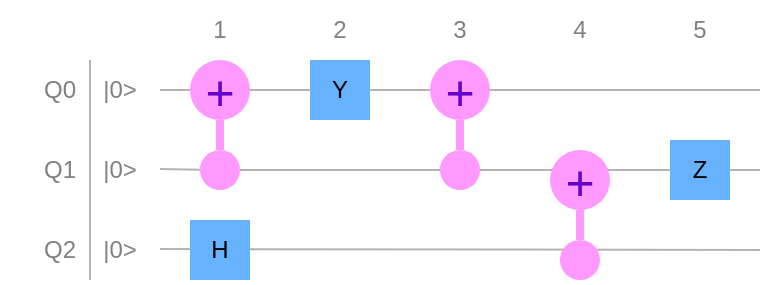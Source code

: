 <mxfile version="21.3.7" type="github">
  <diagram name="第 1 页" id="Vmxaj13QE8DyC58QNTcc">
    <mxGraphModel dx="658" dy="466" grid="1" gridSize="10" guides="1" tooltips="1" connect="1" arrows="1" fold="1" page="1" pageScale="1" pageWidth="827" pageHeight="1169" math="0" shadow="0">
      <root>
        <mxCell id="0" />
        <mxCell id="1" parent="0" />
        <mxCell id="TxSVMWOEbWzB03LnQjsV-1" value="Q0" style="text;html=1;strokeColor=none;fillColor=none;align=center;verticalAlign=middle;whiteSpace=wrap;rounded=0;fontColor=#808080;" vertex="1" parent="1">
          <mxGeometry x="120" y="180" width="60" height="30" as="geometry" />
        </mxCell>
        <mxCell id="TxSVMWOEbWzB03LnQjsV-2" value="Q1" style="text;html=1;strokeColor=none;fillColor=none;align=center;verticalAlign=middle;whiteSpace=wrap;rounded=0;fontColor=#808080;" vertex="1" parent="1">
          <mxGeometry x="120" y="220" width="60" height="30" as="geometry" />
        </mxCell>
        <mxCell id="TxSVMWOEbWzB03LnQjsV-3" value="Q2" style="text;html=1;strokeColor=none;fillColor=none;align=center;verticalAlign=middle;whiteSpace=wrap;rounded=0;fontColor=#808080;" vertex="1" parent="1">
          <mxGeometry x="120" y="260" width="60" height="30" as="geometry" />
        </mxCell>
        <mxCell id="TxSVMWOEbWzB03LnQjsV-4" value="" style="endArrow=none;html=1;rounded=0;strokeColor=#B3B3B3;fontColor=#808080;" edge="1" parent="1" source="TxSVMWOEbWzB03LnQjsV-23">
          <mxGeometry width="50" height="50" relative="1" as="geometry">
            <mxPoint x="200" y="195" as="sourcePoint" />
            <mxPoint x="500" y="195" as="targetPoint" />
          </mxGeometry>
        </mxCell>
        <mxCell id="TxSVMWOEbWzB03LnQjsV-5" value="" style="endArrow=none;html=1;rounded=0;exitX=1;exitY=0.5;exitDx=0;exitDy=0;strokeColor=#B3B3B3;fontColor=#808080;" edge="1" parent="1" source="TxSVMWOEbWzB03LnQjsV-25">
          <mxGeometry width="50" height="50" relative="1" as="geometry">
            <mxPoint x="200" y="234.5" as="sourcePoint" />
            <mxPoint x="500" y="235" as="targetPoint" />
          </mxGeometry>
        </mxCell>
        <mxCell id="TxSVMWOEbWzB03LnQjsV-6" value="" style="endArrow=none;html=1;rounded=0;exitX=1;exitY=0.5;exitDx=0;exitDy=0;strokeColor=#B3B3B3;fontColor=#808080;" edge="1" parent="1">
          <mxGeometry width="50" height="50" relative="1" as="geometry">
            <mxPoint x="200" y="274.5" as="sourcePoint" />
            <mxPoint x="500" y="275" as="targetPoint" />
          </mxGeometry>
        </mxCell>
        <mxCell id="TxSVMWOEbWzB03LnQjsV-7" value="" style="endArrow=none;html=1;rounded=0;entryX=0.75;entryY=0;entryDx=0;entryDy=0;exitX=0.75;exitY=1;exitDx=0;exitDy=0;strokeColor=#B3B3B3;fontColor=#808080;" edge="1" parent="1" source="TxSVMWOEbWzB03LnQjsV-3" target="TxSVMWOEbWzB03LnQjsV-1">
          <mxGeometry width="50" height="50" relative="1" as="geometry">
            <mxPoint x="370" y="370" as="sourcePoint" />
            <mxPoint x="420" y="320" as="targetPoint" />
          </mxGeometry>
        </mxCell>
        <mxCell id="TxSVMWOEbWzB03LnQjsV-8" value="&lt;font&gt;|0&amp;gt;&lt;/font&gt;" style="text;html=1;strokeColor=none;fillColor=none;align=center;verticalAlign=middle;whiteSpace=wrap;rounded=0;fontColor=#808080;" vertex="1" parent="1">
          <mxGeometry x="150" y="180" width="60" height="30" as="geometry" />
        </mxCell>
        <mxCell id="TxSVMWOEbWzB03LnQjsV-9" value="&lt;font&gt;|0&amp;gt;&lt;/font&gt;" style="text;html=1;strokeColor=none;fillColor=none;align=center;verticalAlign=middle;whiteSpace=wrap;rounded=0;fontColor=#808080;" vertex="1" parent="1">
          <mxGeometry x="150" y="220" width="60" height="30" as="geometry" />
        </mxCell>
        <mxCell id="TxSVMWOEbWzB03LnQjsV-10" value="&lt;font&gt;|0&amp;gt;&lt;/font&gt;" style="text;html=1;strokeColor=none;fillColor=none;align=center;verticalAlign=middle;whiteSpace=wrap;rounded=0;fontColor=#808080;" vertex="1" parent="1">
          <mxGeometry x="150" y="260" width="60" height="30" as="geometry" />
        </mxCell>
        <mxCell id="TxSVMWOEbWzB03LnQjsV-11" value="&lt;font color=&quot;#808080&quot;&gt;1&lt;/font&gt;" style="text;html=1;strokeColor=none;fillColor=none;align=center;verticalAlign=middle;whiteSpace=wrap;rounded=0;" vertex="1" parent="1">
          <mxGeometry x="200" y="150" width="60" height="30" as="geometry" />
        </mxCell>
        <mxCell id="TxSVMWOEbWzB03LnQjsV-12" value="&lt;font color=&quot;#808080&quot;&gt;2&lt;/font&gt;" style="text;html=1;strokeColor=none;fillColor=none;align=center;verticalAlign=middle;whiteSpace=wrap;rounded=0;" vertex="1" parent="1">
          <mxGeometry x="260" y="150" width="60" height="30" as="geometry" />
        </mxCell>
        <mxCell id="TxSVMWOEbWzB03LnQjsV-13" value="&lt;font color=&quot;#808080&quot;&gt;3&lt;/font&gt;" style="text;html=1;strokeColor=none;fillColor=none;align=center;verticalAlign=middle;whiteSpace=wrap;rounded=0;" vertex="1" parent="1">
          <mxGeometry x="320" y="150" width="60" height="30" as="geometry" />
        </mxCell>
        <mxCell id="TxSVMWOEbWzB03LnQjsV-14" value="&lt;font color=&quot;#808080&quot;&gt;4&lt;/font&gt;" style="text;html=1;strokeColor=none;fillColor=none;align=center;verticalAlign=middle;whiteSpace=wrap;rounded=0;" vertex="1" parent="1">
          <mxGeometry x="380" y="150" width="60" height="30" as="geometry" />
        </mxCell>
        <mxCell id="TxSVMWOEbWzB03LnQjsV-15" value="&lt;font color=&quot;#808080&quot;&gt;5&lt;/font&gt;" style="text;html=1;strokeColor=none;fillColor=none;align=center;verticalAlign=middle;whiteSpace=wrap;rounded=0;" vertex="1" parent="1">
          <mxGeometry x="440" y="150" width="60" height="30" as="geometry" />
        </mxCell>
        <mxCell id="TxSVMWOEbWzB03LnQjsV-17" value="" style="endArrow=none;html=1;rounded=0;strokeColor=#B3B3B3;fontColor=#808080;" edge="1" parent="1" target="TxSVMWOEbWzB03LnQjsV-16">
          <mxGeometry width="50" height="50" relative="1" as="geometry">
            <mxPoint x="200" y="195" as="sourcePoint" />
            <mxPoint x="500" y="195" as="targetPoint" />
          </mxGeometry>
        </mxCell>
        <mxCell id="TxSVMWOEbWzB03LnQjsV-19" style="edgeStyle=orthogonalEdgeStyle;rounded=0;orthogonalLoop=1;jettySize=auto;html=1;exitX=0.5;exitY=1;exitDx=0;exitDy=0;entryX=0.5;entryY=0;entryDx=0;entryDy=0;endArrow=none;endFill=0;strokeColor=#FF99FF;strokeWidth=4;" edge="1" parent="1" source="TxSVMWOEbWzB03LnQjsV-16" target="TxSVMWOEbWzB03LnQjsV-18">
          <mxGeometry relative="1" as="geometry" />
        </mxCell>
        <mxCell id="TxSVMWOEbWzB03LnQjsV-16" value="&lt;font color=&quot;#6600cc&quot; style=&quot;font-size: 25px;&quot;&gt;+&lt;/font&gt;" style="ellipse;whiteSpace=wrap;html=1;aspect=fixed;strokeColor=none;fillColor=#FF99FF;" vertex="1" parent="1">
          <mxGeometry x="215" y="180" width="30" height="30" as="geometry" />
        </mxCell>
        <mxCell id="TxSVMWOEbWzB03LnQjsV-20" value="" style="endArrow=none;html=1;rounded=0;exitX=1;exitY=0.5;exitDx=0;exitDy=0;strokeColor=#B3B3B3;fontColor=#808080;" edge="1" parent="1" target="TxSVMWOEbWzB03LnQjsV-18">
          <mxGeometry width="50" height="50" relative="1" as="geometry">
            <mxPoint x="200" y="234.5" as="sourcePoint" />
            <mxPoint x="500" y="235" as="targetPoint" />
          </mxGeometry>
        </mxCell>
        <mxCell id="TxSVMWOEbWzB03LnQjsV-18" value="" style="ellipse;whiteSpace=wrap;html=1;aspect=fixed;fillColor=#FF99FF;strokeColor=none;" vertex="1" parent="1">
          <mxGeometry x="220" y="225" width="20" height="20" as="geometry" />
        </mxCell>
        <mxCell id="TxSVMWOEbWzB03LnQjsV-22" value="H" style="whiteSpace=wrap;html=1;aspect=fixed;strokeColor=none;fillColor=#66B2FF;" vertex="1" parent="1">
          <mxGeometry x="215" y="260" width="30" height="30" as="geometry" />
        </mxCell>
        <mxCell id="TxSVMWOEbWzB03LnQjsV-24" value="" style="endArrow=none;html=1;rounded=0;strokeColor=#B3B3B3;fontColor=#808080;" edge="1" parent="1" source="TxSVMWOEbWzB03LnQjsV-16" target="TxSVMWOEbWzB03LnQjsV-23">
          <mxGeometry width="50" height="50" relative="1" as="geometry">
            <mxPoint x="245" y="195" as="sourcePoint" />
            <mxPoint x="500" y="195" as="targetPoint" />
          </mxGeometry>
        </mxCell>
        <mxCell id="TxSVMWOEbWzB03LnQjsV-23" value="Y" style="whiteSpace=wrap;html=1;aspect=fixed;strokeColor=none;fillColor=#66B2FF;" vertex="1" parent="1">
          <mxGeometry x="275" y="180" width="30" height="30" as="geometry" />
        </mxCell>
        <mxCell id="TxSVMWOEbWzB03LnQjsV-26" value="" style="endArrow=none;html=1;rounded=0;exitX=1;exitY=0.5;exitDx=0;exitDy=0;strokeColor=#B3B3B3;fontColor=#808080;" edge="1" parent="1" source="TxSVMWOEbWzB03LnQjsV-18" target="TxSVMWOEbWzB03LnQjsV-25">
          <mxGeometry width="50" height="50" relative="1" as="geometry">
            <mxPoint x="240" y="235" as="sourcePoint" />
            <mxPoint x="500" y="235" as="targetPoint" />
          </mxGeometry>
        </mxCell>
        <mxCell id="TxSVMWOEbWzB03LnQjsV-25" value="Z" style="whiteSpace=wrap;html=1;aspect=fixed;strokeColor=none;fillColor=#66B2FF;" vertex="1" parent="1">
          <mxGeometry x="455" y="220" width="30" height="30" as="geometry" />
        </mxCell>
        <mxCell id="TxSVMWOEbWzB03LnQjsV-27" style="edgeStyle=orthogonalEdgeStyle;rounded=0;orthogonalLoop=1;jettySize=auto;html=1;exitX=0.5;exitY=1;exitDx=0;exitDy=0;entryX=0.5;entryY=0;entryDx=0;entryDy=0;endArrow=none;endFill=0;strokeColor=#FF99FF;strokeWidth=4;" edge="1" parent="1" source="TxSVMWOEbWzB03LnQjsV-28" target="TxSVMWOEbWzB03LnQjsV-29">
          <mxGeometry relative="1" as="geometry" />
        </mxCell>
        <mxCell id="TxSVMWOEbWzB03LnQjsV-28" value="&lt;font color=&quot;#6600cc&quot; style=&quot;font-size: 25px;&quot;&gt;+&lt;/font&gt;" style="ellipse;whiteSpace=wrap;html=1;aspect=fixed;strokeColor=none;fillColor=#FF99FF;" vertex="1" parent="1">
          <mxGeometry x="335" y="180" width="30" height="30" as="geometry" />
        </mxCell>
        <mxCell id="TxSVMWOEbWzB03LnQjsV-29" value="" style="ellipse;whiteSpace=wrap;html=1;aspect=fixed;fillColor=#FF99FF;strokeColor=none;" vertex="1" parent="1">
          <mxGeometry x="340" y="225" width="20" height="20" as="geometry" />
        </mxCell>
        <mxCell id="TxSVMWOEbWzB03LnQjsV-30" style="edgeStyle=orthogonalEdgeStyle;rounded=0;orthogonalLoop=1;jettySize=auto;html=1;exitX=0.5;exitY=1;exitDx=0;exitDy=0;entryX=0.5;entryY=0;entryDx=0;entryDy=0;endArrow=none;endFill=0;strokeColor=#FF99FF;strokeWidth=4;" edge="1" parent="1" source="TxSVMWOEbWzB03LnQjsV-31" target="TxSVMWOEbWzB03LnQjsV-32">
          <mxGeometry relative="1" as="geometry" />
        </mxCell>
        <mxCell id="TxSVMWOEbWzB03LnQjsV-31" value="&lt;font color=&quot;#6600cc&quot; style=&quot;font-size: 25px;&quot;&gt;+&lt;/font&gt;" style="ellipse;whiteSpace=wrap;html=1;aspect=fixed;strokeColor=none;fillColor=#FF99FF;" vertex="1" parent="1">
          <mxGeometry x="395" y="225" width="30" height="30" as="geometry" />
        </mxCell>
        <mxCell id="TxSVMWOEbWzB03LnQjsV-32" value="" style="ellipse;whiteSpace=wrap;html=1;aspect=fixed;fillColor=#FF99FF;strokeColor=none;" vertex="1" parent="1">
          <mxGeometry x="400" y="270" width="20" height="20" as="geometry" />
        </mxCell>
      </root>
    </mxGraphModel>
  </diagram>
</mxfile>
